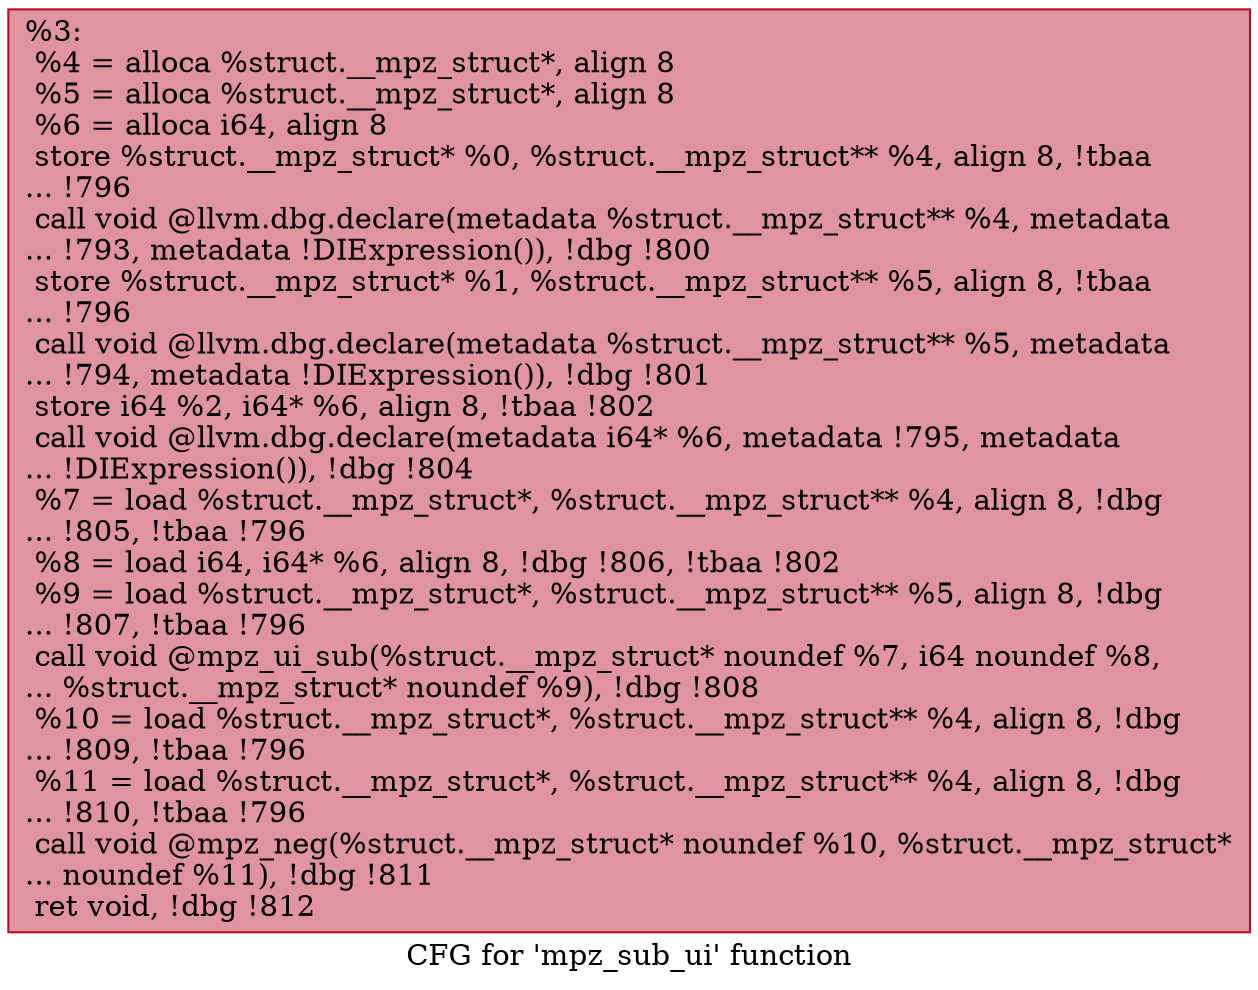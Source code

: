 digraph "CFG for 'mpz_sub_ui' function" {
	label="CFG for 'mpz_sub_ui' function";

	Node0x26a2cd0 [shape=record,color="#b70d28ff", style=filled, fillcolor="#b70d2870",label="{%3:\l  %4 = alloca %struct.__mpz_struct*, align 8\l  %5 = alloca %struct.__mpz_struct*, align 8\l  %6 = alloca i64, align 8\l  store %struct.__mpz_struct* %0, %struct.__mpz_struct** %4, align 8, !tbaa\l... !796\l  call void @llvm.dbg.declare(metadata %struct.__mpz_struct** %4, metadata\l... !793, metadata !DIExpression()), !dbg !800\l  store %struct.__mpz_struct* %1, %struct.__mpz_struct** %5, align 8, !tbaa\l... !796\l  call void @llvm.dbg.declare(metadata %struct.__mpz_struct** %5, metadata\l... !794, metadata !DIExpression()), !dbg !801\l  store i64 %2, i64* %6, align 8, !tbaa !802\l  call void @llvm.dbg.declare(metadata i64* %6, metadata !795, metadata\l... !DIExpression()), !dbg !804\l  %7 = load %struct.__mpz_struct*, %struct.__mpz_struct** %4, align 8, !dbg\l... !805, !tbaa !796\l  %8 = load i64, i64* %6, align 8, !dbg !806, !tbaa !802\l  %9 = load %struct.__mpz_struct*, %struct.__mpz_struct** %5, align 8, !dbg\l... !807, !tbaa !796\l  call void @mpz_ui_sub(%struct.__mpz_struct* noundef %7, i64 noundef %8,\l... %struct.__mpz_struct* noundef %9), !dbg !808\l  %10 = load %struct.__mpz_struct*, %struct.__mpz_struct** %4, align 8, !dbg\l... !809, !tbaa !796\l  %11 = load %struct.__mpz_struct*, %struct.__mpz_struct** %4, align 8, !dbg\l... !810, !tbaa !796\l  call void @mpz_neg(%struct.__mpz_struct* noundef %10, %struct.__mpz_struct*\l... noundef %11), !dbg !811\l  ret void, !dbg !812\l}"];
}
